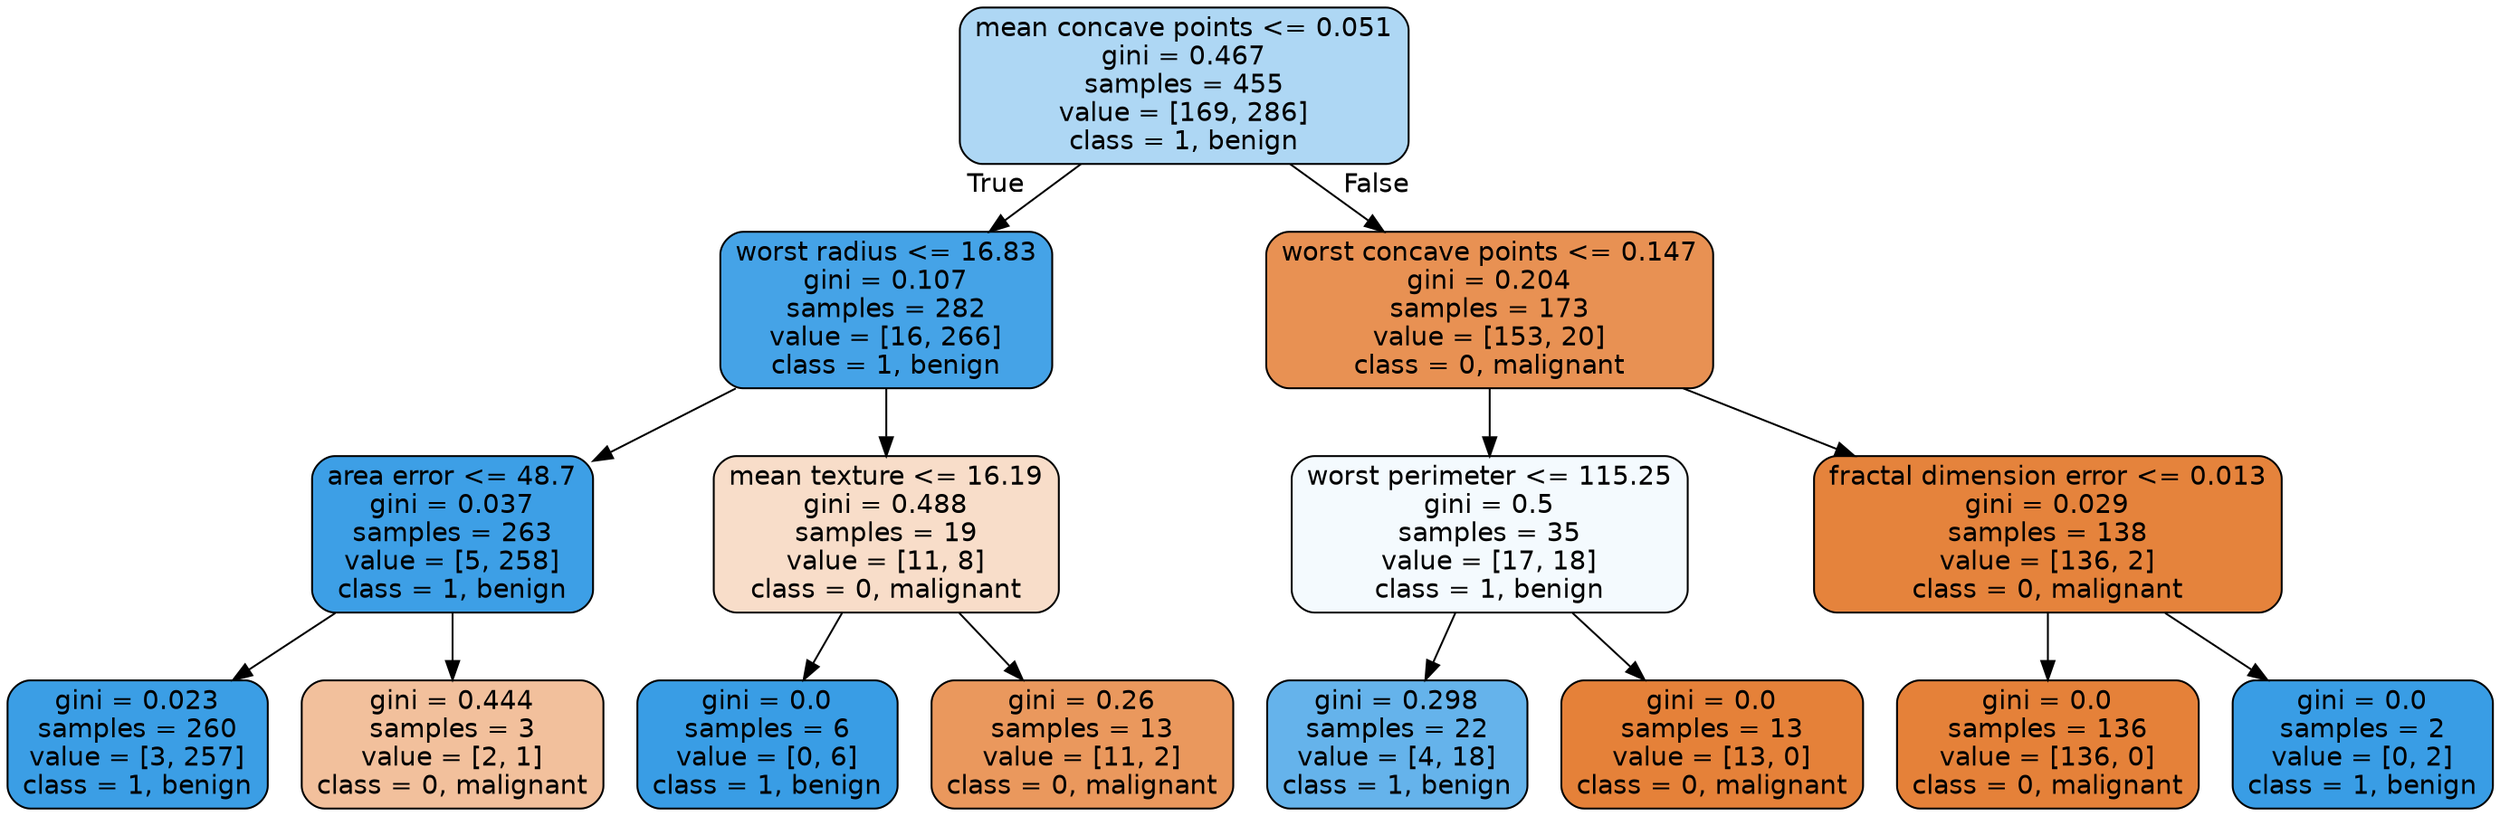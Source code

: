 digraph Tree {
node [shape=box, style="filled, rounded", color="black", fontname="helvetica"] ;
edge [fontname="helvetica"] ;
0 [label="mean concave points <= 0.051\ngini = 0.467\nsamples = 455\nvalue = [169, 286]\nclass = 1, benign", fillcolor="#aed7f4"] ;
1 [label="worst radius <= 16.83\ngini = 0.107\nsamples = 282\nvalue = [16, 266]\nclass = 1, benign", fillcolor="#45a3e7"] ;
0 -> 1 [labeldistance=2.5, labelangle=45, headlabel="True"] ;
2 [label="area error <= 48.7\ngini = 0.037\nsamples = 263\nvalue = [5, 258]\nclass = 1, benign", fillcolor="#3d9fe6"] ;
1 -> 2 ;
3 [label="gini = 0.023\nsamples = 260\nvalue = [3, 257]\nclass = 1, benign", fillcolor="#3b9ee5"] ;
2 -> 3 ;
4 [label="gini = 0.444\nsamples = 3\nvalue = [2, 1]\nclass = 0, malignant", fillcolor="#f2c09c"] ;
2 -> 4 ;
5 [label="mean texture <= 16.19\ngini = 0.488\nsamples = 19\nvalue = [11, 8]\nclass = 0, malignant", fillcolor="#f8ddc9"] ;
1 -> 5 ;
6 [label="gini = 0.0\nsamples = 6\nvalue = [0, 6]\nclass = 1, benign", fillcolor="#399de5"] ;
5 -> 6 ;
7 [label="gini = 0.26\nsamples = 13\nvalue = [11, 2]\nclass = 0, malignant", fillcolor="#ea985d"] ;
5 -> 7 ;
8 [label="worst concave points <= 0.147\ngini = 0.204\nsamples = 173\nvalue = [153, 20]\nclass = 0, malignant", fillcolor="#e89153"] ;
0 -> 8 [labeldistance=2.5, labelangle=-45, headlabel="False"] ;
9 [label="worst perimeter <= 115.25\ngini = 0.5\nsamples = 35\nvalue = [17, 18]\nclass = 1, benign", fillcolor="#f4fafe"] ;
8 -> 9 ;
10 [label="gini = 0.298\nsamples = 22\nvalue = [4, 18]\nclass = 1, benign", fillcolor="#65b3eb"] ;
9 -> 10 ;
11 [label="gini = 0.0\nsamples = 13\nvalue = [13, 0]\nclass = 0, malignant", fillcolor="#e58139"] ;
9 -> 11 ;
12 [label="fractal dimension error <= 0.013\ngini = 0.029\nsamples = 138\nvalue = [136, 2]\nclass = 0, malignant", fillcolor="#e5833c"] ;
8 -> 12 ;
13 [label="gini = 0.0\nsamples = 136\nvalue = [136, 0]\nclass = 0, malignant", fillcolor="#e58139"] ;
12 -> 13 ;
14 [label="gini = 0.0\nsamples = 2\nvalue = [0, 2]\nclass = 1, benign", fillcolor="#399de5"] ;
12 -> 14 ;
}